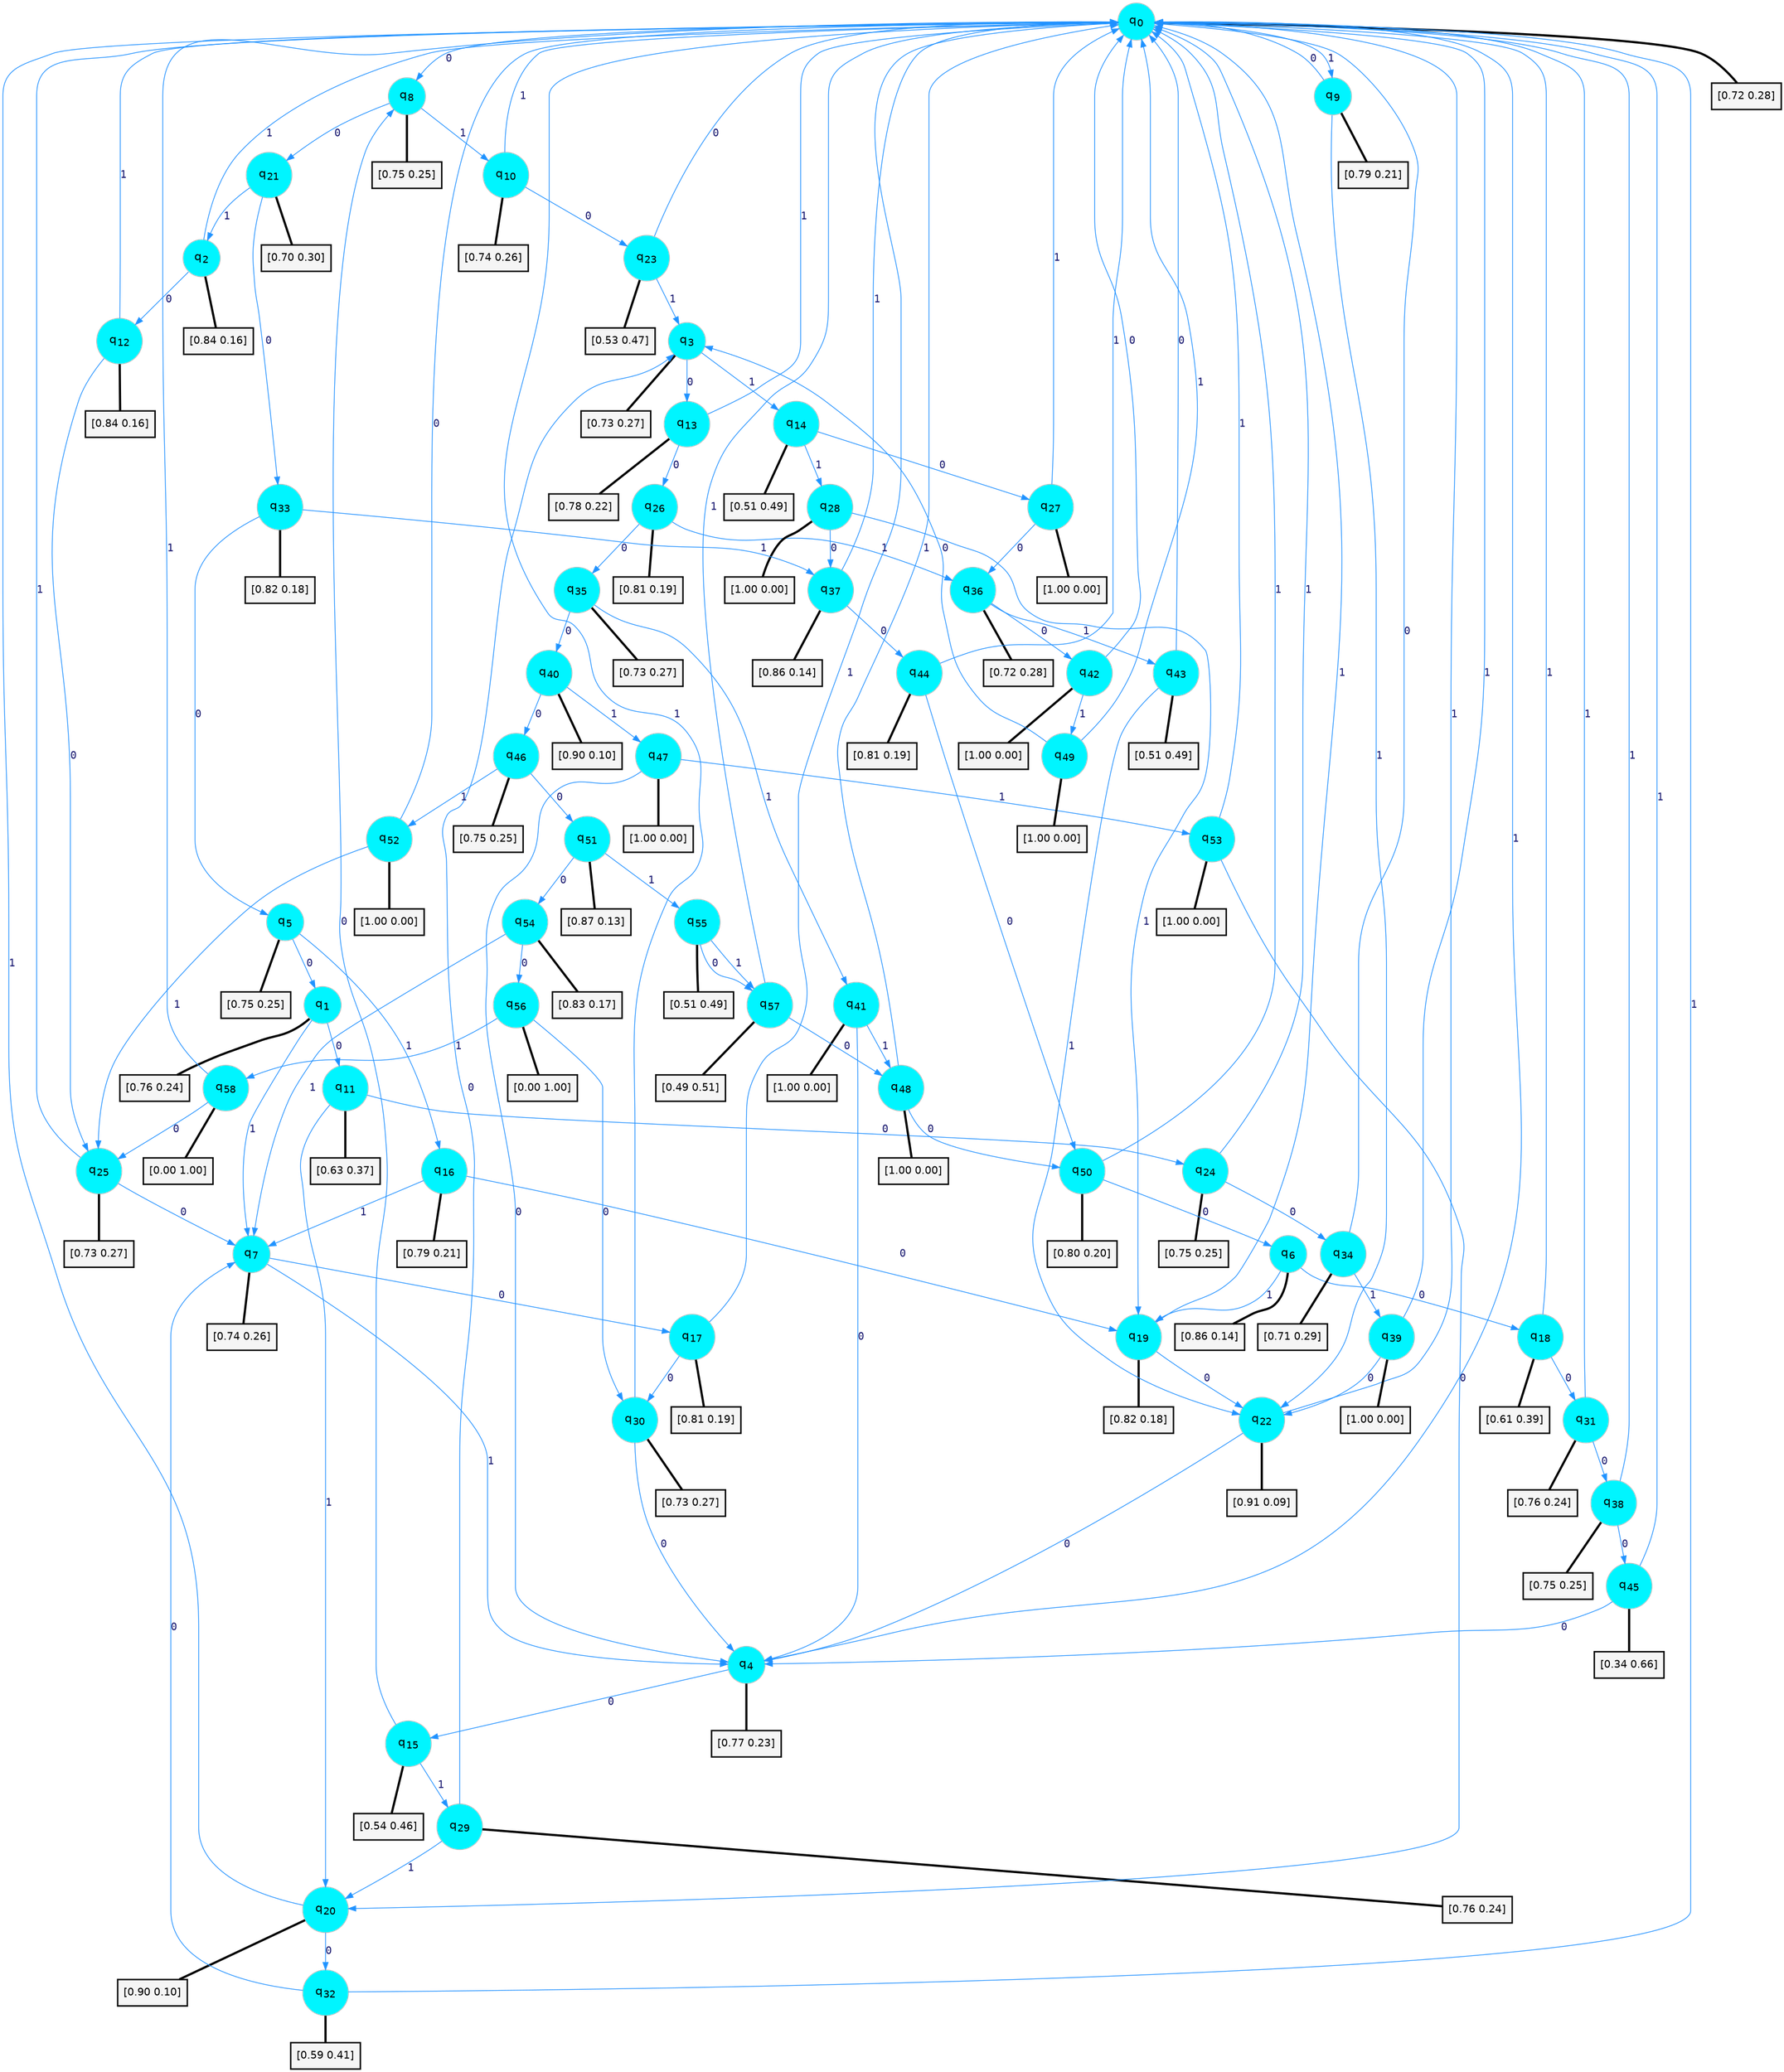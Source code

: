 digraph G {
graph [
bgcolor=transparent, dpi=300, rankdir=TD, size="40,25"];
node [
color=gray, fillcolor=turquoise1, fontcolor=black, fontname=Helvetica, fontsize=16, fontweight=bold, shape=circle, style=filled];
edge [
arrowsize=1, color=dodgerblue1, fontcolor=midnightblue, fontname=courier, fontweight=bold, penwidth=1, style=solid, weight=20];
0[label=<q<SUB>0</SUB>>];
1[label=<q<SUB>1</SUB>>];
2[label=<q<SUB>2</SUB>>];
3[label=<q<SUB>3</SUB>>];
4[label=<q<SUB>4</SUB>>];
5[label=<q<SUB>5</SUB>>];
6[label=<q<SUB>6</SUB>>];
7[label=<q<SUB>7</SUB>>];
8[label=<q<SUB>8</SUB>>];
9[label=<q<SUB>9</SUB>>];
10[label=<q<SUB>10</SUB>>];
11[label=<q<SUB>11</SUB>>];
12[label=<q<SUB>12</SUB>>];
13[label=<q<SUB>13</SUB>>];
14[label=<q<SUB>14</SUB>>];
15[label=<q<SUB>15</SUB>>];
16[label=<q<SUB>16</SUB>>];
17[label=<q<SUB>17</SUB>>];
18[label=<q<SUB>18</SUB>>];
19[label=<q<SUB>19</SUB>>];
20[label=<q<SUB>20</SUB>>];
21[label=<q<SUB>21</SUB>>];
22[label=<q<SUB>22</SUB>>];
23[label=<q<SUB>23</SUB>>];
24[label=<q<SUB>24</SUB>>];
25[label=<q<SUB>25</SUB>>];
26[label=<q<SUB>26</SUB>>];
27[label=<q<SUB>27</SUB>>];
28[label=<q<SUB>28</SUB>>];
29[label=<q<SUB>29</SUB>>];
30[label=<q<SUB>30</SUB>>];
31[label=<q<SUB>31</SUB>>];
32[label=<q<SUB>32</SUB>>];
33[label=<q<SUB>33</SUB>>];
34[label=<q<SUB>34</SUB>>];
35[label=<q<SUB>35</SUB>>];
36[label=<q<SUB>36</SUB>>];
37[label=<q<SUB>37</SUB>>];
38[label=<q<SUB>38</SUB>>];
39[label=<q<SUB>39</SUB>>];
40[label=<q<SUB>40</SUB>>];
41[label=<q<SUB>41</SUB>>];
42[label=<q<SUB>42</SUB>>];
43[label=<q<SUB>43</SUB>>];
44[label=<q<SUB>44</SUB>>];
45[label=<q<SUB>45</SUB>>];
46[label=<q<SUB>46</SUB>>];
47[label=<q<SUB>47</SUB>>];
48[label=<q<SUB>48</SUB>>];
49[label=<q<SUB>49</SUB>>];
50[label=<q<SUB>50</SUB>>];
51[label=<q<SUB>51</SUB>>];
52[label=<q<SUB>52</SUB>>];
53[label=<q<SUB>53</SUB>>];
54[label=<q<SUB>54</SUB>>];
55[label=<q<SUB>55</SUB>>];
56[label=<q<SUB>56</SUB>>];
57[label=<q<SUB>57</SUB>>];
58[label=<q<SUB>58</SUB>>];
59[label="[0.72 0.28]", shape=box,fontcolor=black, fontname=Helvetica, fontsize=14, penwidth=2, fillcolor=whitesmoke,color=black];
60[label="[0.76 0.24]", shape=box,fontcolor=black, fontname=Helvetica, fontsize=14, penwidth=2, fillcolor=whitesmoke,color=black];
61[label="[0.84 0.16]", shape=box,fontcolor=black, fontname=Helvetica, fontsize=14, penwidth=2, fillcolor=whitesmoke,color=black];
62[label="[0.73 0.27]", shape=box,fontcolor=black, fontname=Helvetica, fontsize=14, penwidth=2, fillcolor=whitesmoke,color=black];
63[label="[0.77 0.23]", shape=box,fontcolor=black, fontname=Helvetica, fontsize=14, penwidth=2, fillcolor=whitesmoke,color=black];
64[label="[0.75 0.25]", shape=box,fontcolor=black, fontname=Helvetica, fontsize=14, penwidth=2, fillcolor=whitesmoke,color=black];
65[label="[0.86 0.14]", shape=box,fontcolor=black, fontname=Helvetica, fontsize=14, penwidth=2, fillcolor=whitesmoke,color=black];
66[label="[0.74 0.26]", shape=box,fontcolor=black, fontname=Helvetica, fontsize=14, penwidth=2, fillcolor=whitesmoke,color=black];
67[label="[0.75 0.25]", shape=box,fontcolor=black, fontname=Helvetica, fontsize=14, penwidth=2, fillcolor=whitesmoke,color=black];
68[label="[0.79 0.21]", shape=box,fontcolor=black, fontname=Helvetica, fontsize=14, penwidth=2, fillcolor=whitesmoke,color=black];
69[label="[0.74 0.26]", shape=box,fontcolor=black, fontname=Helvetica, fontsize=14, penwidth=2, fillcolor=whitesmoke,color=black];
70[label="[0.63 0.37]", shape=box,fontcolor=black, fontname=Helvetica, fontsize=14, penwidth=2, fillcolor=whitesmoke,color=black];
71[label="[0.84 0.16]", shape=box,fontcolor=black, fontname=Helvetica, fontsize=14, penwidth=2, fillcolor=whitesmoke,color=black];
72[label="[0.78 0.22]", shape=box,fontcolor=black, fontname=Helvetica, fontsize=14, penwidth=2, fillcolor=whitesmoke,color=black];
73[label="[0.51 0.49]", shape=box,fontcolor=black, fontname=Helvetica, fontsize=14, penwidth=2, fillcolor=whitesmoke,color=black];
74[label="[0.54 0.46]", shape=box,fontcolor=black, fontname=Helvetica, fontsize=14, penwidth=2, fillcolor=whitesmoke,color=black];
75[label="[0.79 0.21]", shape=box,fontcolor=black, fontname=Helvetica, fontsize=14, penwidth=2, fillcolor=whitesmoke,color=black];
76[label="[0.81 0.19]", shape=box,fontcolor=black, fontname=Helvetica, fontsize=14, penwidth=2, fillcolor=whitesmoke,color=black];
77[label="[0.61 0.39]", shape=box,fontcolor=black, fontname=Helvetica, fontsize=14, penwidth=2, fillcolor=whitesmoke,color=black];
78[label="[0.82 0.18]", shape=box,fontcolor=black, fontname=Helvetica, fontsize=14, penwidth=2, fillcolor=whitesmoke,color=black];
79[label="[0.90 0.10]", shape=box,fontcolor=black, fontname=Helvetica, fontsize=14, penwidth=2, fillcolor=whitesmoke,color=black];
80[label="[0.70 0.30]", shape=box,fontcolor=black, fontname=Helvetica, fontsize=14, penwidth=2, fillcolor=whitesmoke,color=black];
81[label="[0.91 0.09]", shape=box,fontcolor=black, fontname=Helvetica, fontsize=14, penwidth=2, fillcolor=whitesmoke,color=black];
82[label="[0.53 0.47]", shape=box,fontcolor=black, fontname=Helvetica, fontsize=14, penwidth=2, fillcolor=whitesmoke,color=black];
83[label="[0.75 0.25]", shape=box,fontcolor=black, fontname=Helvetica, fontsize=14, penwidth=2, fillcolor=whitesmoke,color=black];
84[label="[0.73 0.27]", shape=box,fontcolor=black, fontname=Helvetica, fontsize=14, penwidth=2, fillcolor=whitesmoke,color=black];
85[label="[0.81 0.19]", shape=box,fontcolor=black, fontname=Helvetica, fontsize=14, penwidth=2, fillcolor=whitesmoke,color=black];
86[label="[1.00 0.00]", shape=box,fontcolor=black, fontname=Helvetica, fontsize=14, penwidth=2, fillcolor=whitesmoke,color=black];
87[label="[1.00 0.00]", shape=box,fontcolor=black, fontname=Helvetica, fontsize=14, penwidth=2, fillcolor=whitesmoke,color=black];
88[label="[0.76 0.24]", shape=box,fontcolor=black, fontname=Helvetica, fontsize=14, penwidth=2, fillcolor=whitesmoke,color=black];
89[label="[0.73 0.27]", shape=box,fontcolor=black, fontname=Helvetica, fontsize=14, penwidth=2, fillcolor=whitesmoke,color=black];
90[label="[0.76 0.24]", shape=box,fontcolor=black, fontname=Helvetica, fontsize=14, penwidth=2, fillcolor=whitesmoke,color=black];
91[label="[0.59 0.41]", shape=box,fontcolor=black, fontname=Helvetica, fontsize=14, penwidth=2, fillcolor=whitesmoke,color=black];
92[label="[0.82 0.18]", shape=box,fontcolor=black, fontname=Helvetica, fontsize=14, penwidth=2, fillcolor=whitesmoke,color=black];
93[label="[0.71 0.29]", shape=box,fontcolor=black, fontname=Helvetica, fontsize=14, penwidth=2, fillcolor=whitesmoke,color=black];
94[label="[0.73 0.27]", shape=box,fontcolor=black, fontname=Helvetica, fontsize=14, penwidth=2, fillcolor=whitesmoke,color=black];
95[label="[0.72 0.28]", shape=box,fontcolor=black, fontname=Helvetica, fontsize=14, penwidth=2, fillcolor=whitesmoke,color=black];
96[label="[0.86 0.14]", shape=box,fontcolor=black, fontname=Helvetica, fontsize=14, penwidth=2, fillcolor=whitesmoke,color=black];
97[label="[0.75 0.25]", shape=box,fontcolor=black, fontname=Helvetica, fontsize=14, penwidth=2, fillcolor=whitesmoke,color=black];
98[label="[1.00 0.00]", shape=box,fontcolor=black, fontname=Helvetica, fontsize=14, penwidth=2, fillcolor=whitesmoke,color=black];
99[label="[0.90 0.10]", shape=box,fontcolor=black, fontname=Helvetica, fontsize=14, penwidth=2, fillcolor=whitesmoke,color=black];
100[label="[1.00 0.00]", shape=box,fontcolor=black, fontname=Helvetica, fontsize=14, penwidth=2, fillcolor=whitesmoke,color=black];
101[label="[1.00 0.00]", shape=box,fontcolor=black, fontname=Helvetica, fontsize=14, penwidth=2, fillcolor=whitesmoke,color=black];
102[label="[0.51 0.49]", shape=box,fontcolor=black, fontname=Helvetica, fontsize=14, penwidth=2, fillcolor=whitesmoke,color=black];
103[label="[0.81 0.19]", shape=box,fontcolor=black, fontname=Helvetica, fontsize=14, penwidth=2, fillcolor=whitesmoke,color=black];
104[label="[0.34 0.66]", shape=box,fontcolor=black, fontname=Helvetica, fontsize=14, penwidth=2, fillcolor=whitesmoke,color=black];
105[label="[0.75 0.25]", shape=box,fontcolor=black, fontname=Helvetica, fontsize=14, penwidth=2, fillcolor=whitesmoke,color=black];
106[label="[1.00 0.00]", shape=box,fontcolor=black, fontname=Helvetica, fontsize=14, penwidth=2, fillcolor=whitesmoke,color=black];
107[label="[1.00 0.00]", shape=box,fontcolor=black, fontname=Helvetica, fontsize=14, penwidth=2, fillcolor=whitesmoke,color=black];
108[label="[1.00 0.00]", shape=box,fontcolor=black, fontname=Helvetica, fontsize=14, penwidth=2, fillcolor=whitesmoke,color=black];
109[label="[0.80 0.20]", shape=box,fontcolor=black, fontname=Helvetica, fontsize=14, penwidth=2, fillcolor=whitesmoke,color=black];
110[label="[0.87 0.13]", shape=box,fontcolor=black, fontname=Helvetica, fontsize=14, penwidth=2, fillcolor=whitesmoke,color=black];
111[label="[1.00 0.00]", shape=box,fontcolor=black, fontname=Helvetica, fontsize=14, penwidth=2, fillcolor=whitesmoke,color=black];
112[label="[1.00 0.00]", shape=box,fontcolor=black, fontname=Helvetica, fontsize=14, penwidth=2, fillcolor=whitesmoke,color=black];
113[label="[0.83 0.17]", shape=box,fontcolor=black, fontname=Helvetica, fontsize=14, penwidth=2, fillcolor=whitesmoke,color=black];
114[label="[0.51 0.49]", shape=box,fontcolor=black, fontname=Helvetica, fontsize=14, penwidth=2, fillcolor=whitesmoke,color=black];
115[label="[0.00 1.00]", shape=box,fontcolor=black, fontname=Helvetica, fontsize=14, penwidth=2, fillcolor=whitesmoke,color=black];
116[label="[0.49 0.51]", shape=box,fontcolor=black, fontname=Helvetica, fontsize=14, penwidth=2, fillcolor=whitesmoke,color=black];
117[label="[0.00 1.00]", shape=box,fontcolor=black, fontname=Helvetica, fontsize=14, penwidth=2, fillcolor=whitesmoke,color=black];
0->8 [label=0];
0->9 [label=1];
0->59 [arrowhead=none, penwidth=3,color=black];
1->11 [label=0];
1->7 [label=1];
1->60 [arrowhead=none, penwidth=3,color=black];
2->12 [label=0];
2->0 [label=1];
2->61 [arrowhead=none, penwidth=3,color=black];
3->13 [label=0];
3->14 [label=1];
3->62 [arrowhead=none, penwidth=3,color=black];
4->15 [label=0];
4->0 [label=1];
4->63 [arrowhead=none, penwidth=3,color=black];
5->1 [label=0];
5->16 [label=1];
5->64 [arrowhead=none, penwidth=3,color=black];
6->18 [label=0];
6->19 [label=1];
6->65 [arrowhead=none, penwidth=3,color=black];
7->17 [label=0];
7->4 [label=1];
7->66 [arrowhead=none, penwidth=3,color=black];
8->21 [label=0];
8->10 [label=1];
8->67 [arrowhead=none, penwidth=3,color=black];
9->0 [label=0];
9->22 [label=1];
9->68 [arrowhead=none, penwidth=3,color=black];
10->23 [label=0];
10->0 [label=1];
10->69 [arrowhead=none, penwidth=3,color=black];
11->24 [label=0];
11->20 [label=1];
11->70 [arrowhead=none, penwidth=3,color=black];
12->25 [label=0];
12->0 [label=1];
12->71 [arrowhead=none, penwidth=3,color=black];
13->26 [label=0];
13->0 [label=1];
13->72 [arrowhead=none, penwidth=3,color=black];
14->27 [label=0];
14->28 [label=1];
14->73 [arrowhead=none, penwidth=3,color=black];
15->8 [label=0];
15->29 [label=1];
15->74 [arrowhead=none, penwidth=3,color=black];
16->19 [label=0];
16->7 [label=1];
16->75 [arrowhead=none, penwidth=3,color=black];
17->30 [label=0];
17->0 [label=1];
17->76 [arrowhead=none, penwidth=3,color=black];
18->31 [label=0];
18->0 [label=1];
18->77 [arrowhead=none, penwidth=3,color=black];
19->22 [label=0];
19->0 [label=1];
19->78 [arrowhead=none, penwidth=3,color=black];
20->32 [label=0];
20->0 [label=1];
20->79 [arrowhead=none, penwidth=3,color=black];
21->33 [label=0];
21->2 [label=1];
21->80 [arrowhead=none, penwidth=3,color=black];
22->4 [label=0];
22->0 [label=1];
22->81 [arrowhead=none, penwidth=3,color=black];
23->0 [label=0];
23->3 [label=1];
23->82 [arrowhead=none, penwidth=3,color=black];
24->34 [label=0];
24->0 [label=1];
24->83 [arrowhead=none, penwidth=3,color=black];
25->7 [label=0];
25->0 [label=1];
25->84 [arrowhead=none, penwidth=3,color=black];
26->35 [label=0];
26->36 [label=1];
26->85 [arrowhead=none, penwidth=3,color=black];
27->36 [label=0];
27->0 [label=1];
27->86 [arrowhead=none, penwidth=3,color=black];
28->37 [label=0];
28->19 [label=1];
28->87 [arrowhead=none, penwidth=3,color=black];
29->3 [label=0];
29->20 [label=1];
29->88 [arrowhead=none, penwidth=3,color=black];
30->4 [label=0];
30->0 [label=1];
30->89 [arrowhead=none, penwidth=3,color=black];
31->38 [label=0];
31->0 [label=1];
31->90 [arrowhead=none, penwidth=3,color=black];
32->7 [label=0];
32->0 [label=1];
32->91 [arrowhead=none, penwidth=3,color=black];
33->5 [label=0];
33->37 [label=1];
33->92 [arrowhead=none, penwidth=3,color=black];
34->0 [label=0];
34->39 [label=1];
34->93 [arrowhead=none, penwidth=3,color=black];
35->40 [label=0];
35->41 [label=1];
35->94 [arrowhead=none, penwidth=3,color=black];
36->42 [label=0];
36->43 [label=1];
36->95 [arrowhead=none, penwidth=3,color=black];
37->44 [label=0];
37->0 [label=1];
37->96 [arrowhead=none, penwidth=3,color=black];
38->45 [label=0];
38->0 [label=1];
38->97 [arrowhead=none, penwidth=3,color=black];
39->22 [label=0];
39->0 [label=1];
39->98 [arrowhead=none, penwidth=3,color=black];
40->46 [label=0];
40->47 [label=1];
40->99 [arrowhead=none, penwidth=3,color=black];
41->4 [label=0];
41->48 [label=1];
41->100 [arrowhead=none, penwidth=3,color=black];
42->0 [label=0];
42->49 [label=1];
42->101 [arrowhead=none, penwidth=3,color=black];
43->0 [label=0];
43->22 [label=1];
43->102 [arrowhead=none, penwidth=3,color=black];
44->50 [label=0];
44->0 [label=1];
44->103 [arrowhead=none, penwidth=3,color=black];
45->4 [label=0];
45->0 [label=1];
45->104 [arrowhead=none, penwidth=3,color=black];
46->51 [label=0];
46->52 [label=1];
46->105 [arrowhead=none, penwidth=3,color=black];
47->4 [label=0];
47->53 [label=1];
47->106 [arrowhead=none, penwidth=3,color=black];
48->50 [label=0];
48->0 [label=1];
48->107 [arrowhead=none, penwidth=3,color=black];
49->3 [label=0];
49->0 [label=1];
49->108 [arrowhead=none, penwidth=3,color=black];
50->6 [label=0];
50->0 [label=1];
50->109 [arrowhead=none, penwidth=3,color=black];
51->54 [label=0];
51->55 [label=1];
51->110 [arrowhead=none, penwidth=3,color=black];
52->0 [label=0];
52->25 [label=1];
52->111 [arrowhead=none, penwidth=3,color=black];
53->20 [label=0];
53->0 [label=1];
53->112 [arrowhead=none, penwidth=3,color=black];
54->56 [label=0];
54->7 [label=1];
54->113 [arrowhead=none, penwidth=3,color=black];
55->57 [label=0];
55->57 [label=1];
55->114 [arrowhead=none, penwidth=3,color=black];
56->30 [label=0];
56->58 [label=1];
56->115 [arrowhead=none, penwidth=3,color=black];
57->48 [label=0];
57->0 [label=1];
57->116 [arrowhead=none, penwidth=3,color=black];
58->25 [label=0];
58->0 [label=1];
58->117 [arrowhead=none, penwidth=3,color=black];
}
